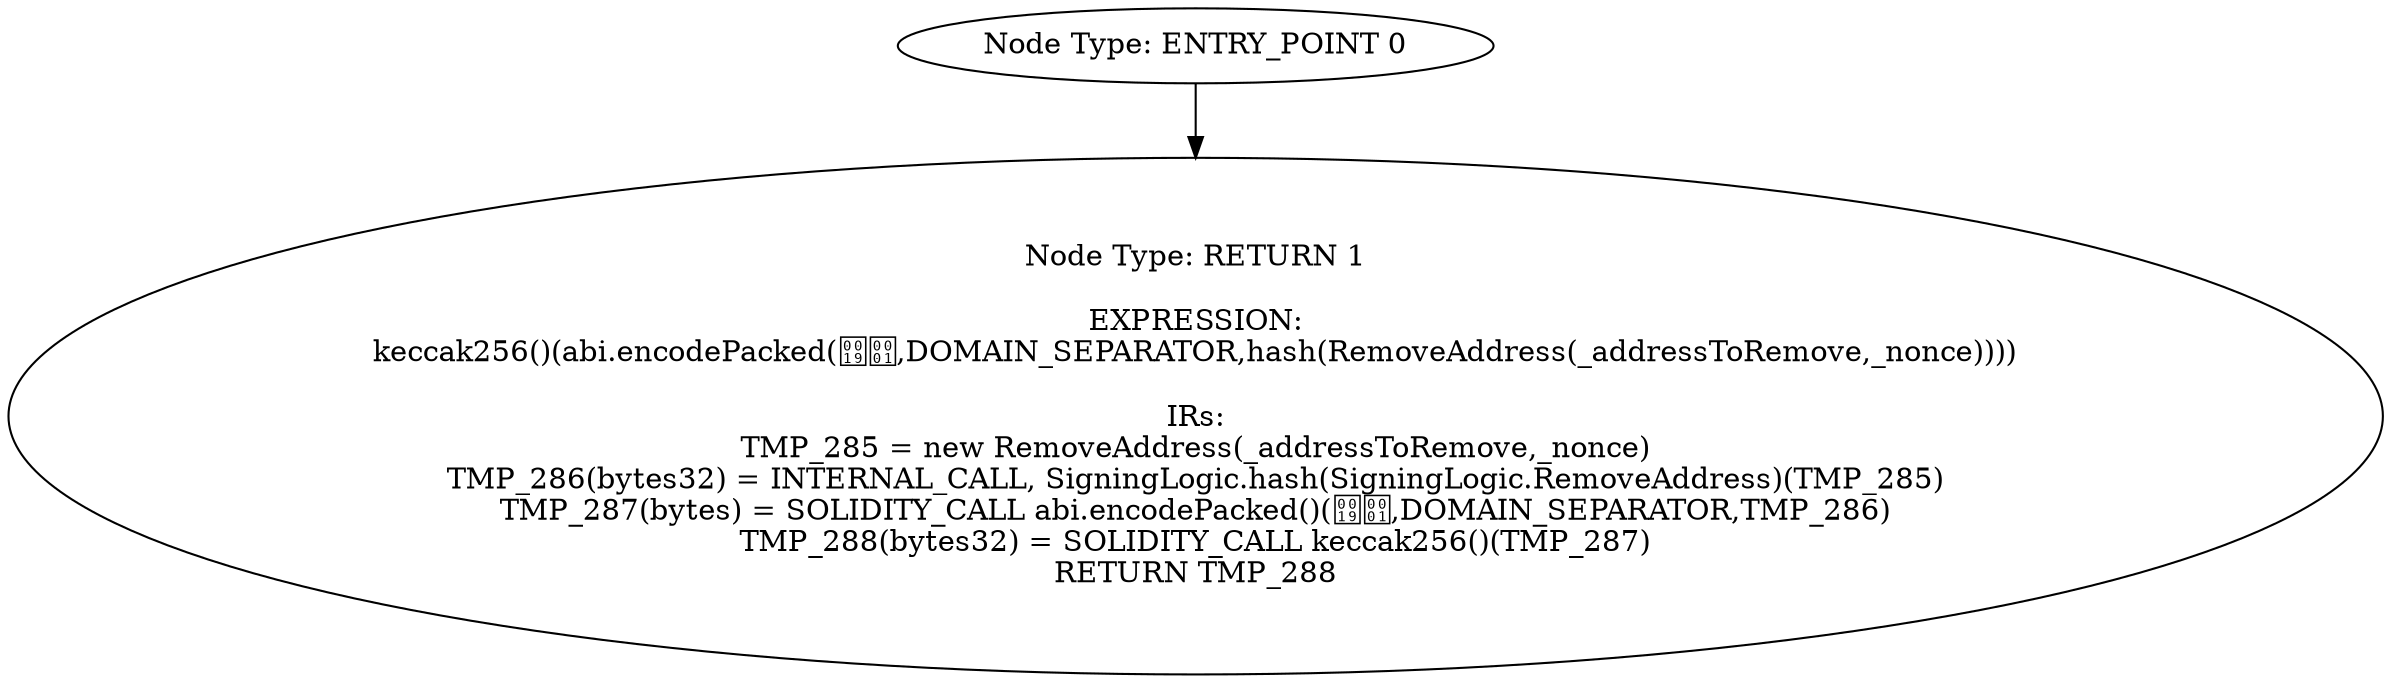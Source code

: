digraph{
0[label="Node Type: ENTRY_POINT 0
"];
0->1;
1[label="Node Type: RETURN 1

EXPRESSION:
keccak256()(abi.encodePacked(,DOMAIN_SEPARATOR,hash(RemoveAddress(_addressToRemove,_nonce))))

IRs:
TMP_285 = new RemoveAddress(_addressToRemove,_nonce)
TMP_286(bytes32) = INTERNAL_CALL, SigningLogic.hash(SigningLogic.RemoveAddress)(TMP_285)
TMP_287(bytes) = SOLIDITY_CALL abi.encodePacked()(,DOMAIN_SEPARATOR,TMP_286)
TMP_288(bytes32) = SOLIDITY_CALL keccak256()(TMP_287)
RETURN TMP_288"];
}
